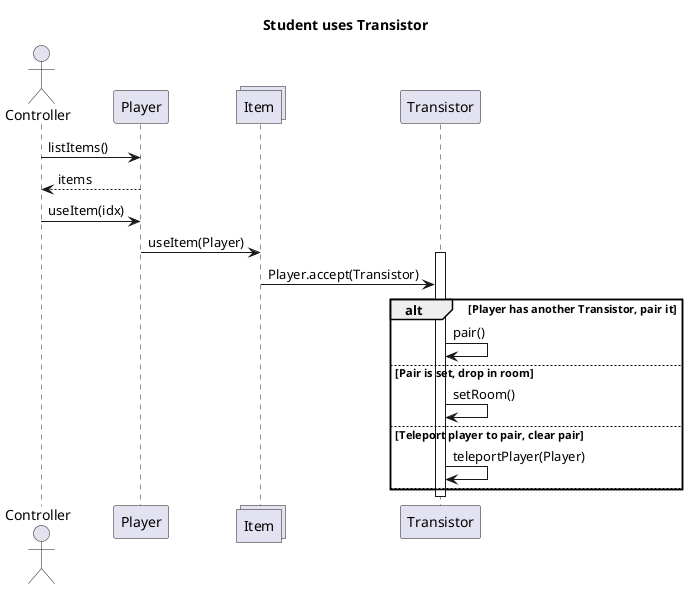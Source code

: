 @startuml
title Student uses Transistor

actor Controller as c order 1
collections Item as Item order 30
participant Player order 20
participant Transistor order 40

c -> Player : listItems()
Player --> c : items
c -> Player : useItem(idx)
Player -> Item : useItem(Player)

Activate Transistor
Item -> Transistor : Player.accept(Transistor)
alt Player has another Transistor, pair it
Transistor -> Transistor : pair()
else Pair is set, drop in room
Transistor -> Transistor : setRoom()
else Teleport player to pair, clear pair
Transistor -> Transistor : teleportPlayer(Player)
else
end

Deactivate Transistor

@enduml